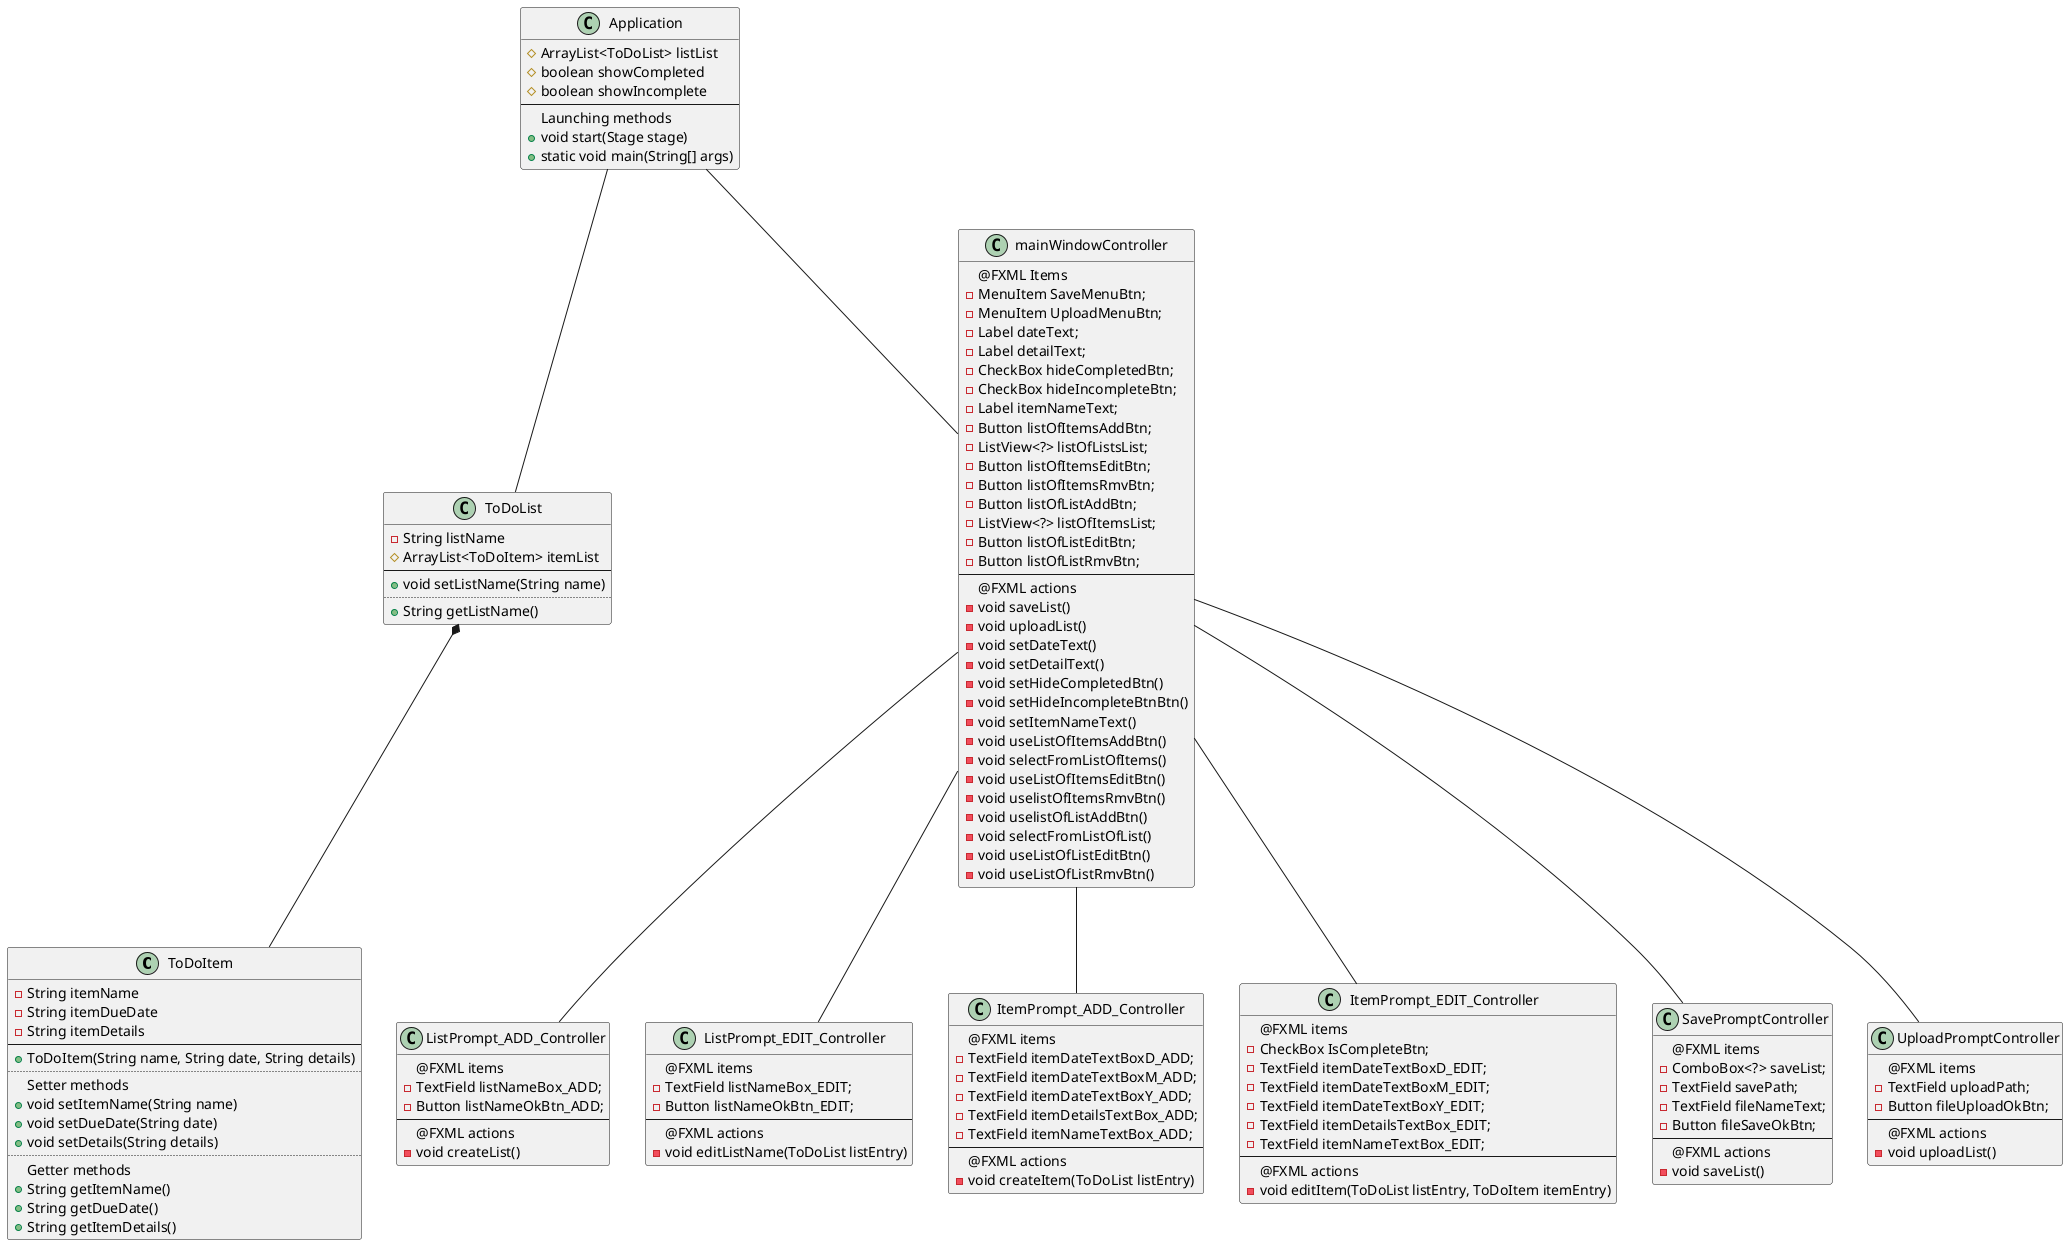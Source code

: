 @startuml
class ToDoItem {
- String itemName
- String itemDueDate
- String itemDetails
--
+ ToDoItem(String name, String date, String details)
..
Setter methods
+ void setItemName(String name)
+ void setDueDate(String date)
+ void setDetails(String details)
..
Getter methods
+ String getItemName()
+ String getDueDate()
+ String getItemDetails()
}

class ToDoList {
- String listName
# ArrayList<ToDoItem> itemList
--
+ void setListName(String name)
..
+ String getListName()
}
ToDoList *-- ToDoItem
Application -- ToDoList

class Application {
# ArrayList<ToDoList> listList
# boolean showCompleted
# boolean showIncomplete
--
Launching methods
+ void start(Stage stage)
+ static void main(String[] args)
}

class mainWindowController {
    @FXML Items
        - MenuItem SaveMenuBtn;
        - MenuItem UploadMenuBtn;
        - Label dateText;
        - Label detailText;
        - CheckBox hideCompletedBtn;
        - CheckBox hideIncompleteBtn;
        - Label itemNameText;
        - Button listOfItemsAddBtn;
        - ListView<?> listOfListsList;
        - Button listOfItemsEditBtn;
        - Button listOfItemsRmvBtn;
        - Button listOfListAddBtn;
        - ListView<?> listOfItemsList;
        - Button listOfListEditBtn;
        - Button listOfListRmvBtn;
  --
    @FXML actions
        - void saveList()
        - void uploadList()
        - void setDateText()
        - void setDetailText()
        - void setHideCompletedBtn()
        - void setHideIncompleteBtnBtn()
        - void setItemNameText()
        - void useListOfItemsAddBtn()
        - void selectFromListOfItems()
        - void useListOfItemsEditBtn()
        - void uselistOfItemsRmvBtn()
        - void uselistOfListAddBtn()
        - void selectFromListOfList()
        - void useListOfListEditBtn()
        - void useListOfListRmvBtn()
}
Application -- mainWindowController

class ListPrompt_ADD_Controller {
    @FXML items
      - TextField listNameBox_ADD;
      - Button listNameOkBtn_ADD;
--
    @FXML actions
      - void createList()
}
mainWindowController -- ListPrompt_ADD_Controller

class ListPrompt_EDIT_Controller {
    @FXML items
      - TextField listNameBox_EDIT;
      - Button listNameOkBtn_EDIT;
--
    @FXML actions
      - void editListName(ToDoList listEntry)
}
mainWindowController -- ListPrompt_EDIT_Controller

class ItemPrompt_ADD_Controller {
    @FXML items
      - TextField itemDateTextBoxD_ADD;
      - TextField itemDateTextBoxM_ADD;
      - TextField itemDateTextBoxY_ADD;
      - TextField itemDetailsTextBox_ADD;
      - TextField itemNameTextBox_ADD;
--
    @FXML actions
      - void createItem(ToDoList listEntry)
}
mainWindowController -- ItemPrompt_ADD_Controller

class ItemPrompt_EDIT_Controller {
    @FXML items
      - CheckBox IsCompleteBtn;
      - TextField itemDateTextBoxD_EDIT;
      - TextField itemDateTextBoxM_EDIT;
      - TextField itemDateTextBoxY_EDIT;
      - TextField itemDetailsTextBox_EDIT;
      - TextField itemNameTextBox_EDIT;
--
    @FXML actions
      - void editItem(ToDoList listEntry, ToDoItem itemEntry)
}
mainWindowController -- ItemPrompt_EDIT_Controller

class SavePromptController {
    @FXML items
      - ComboBox<?> saveList;
      - TextField savePath;
      - TextField fileNameText;
      - Button fileSaveOkBtn;
--
    @FXML actions
      - void saveList()
}
mainWindowController -- SavePromptController

class UploadPromptController {
    @FXML items
      - TextField uploadPath;
      - Button fileUploadOkBtn;
--
    @FXML actions
      - void uploadList()
}

mainWindowController -- UploadPromptController
@enduml